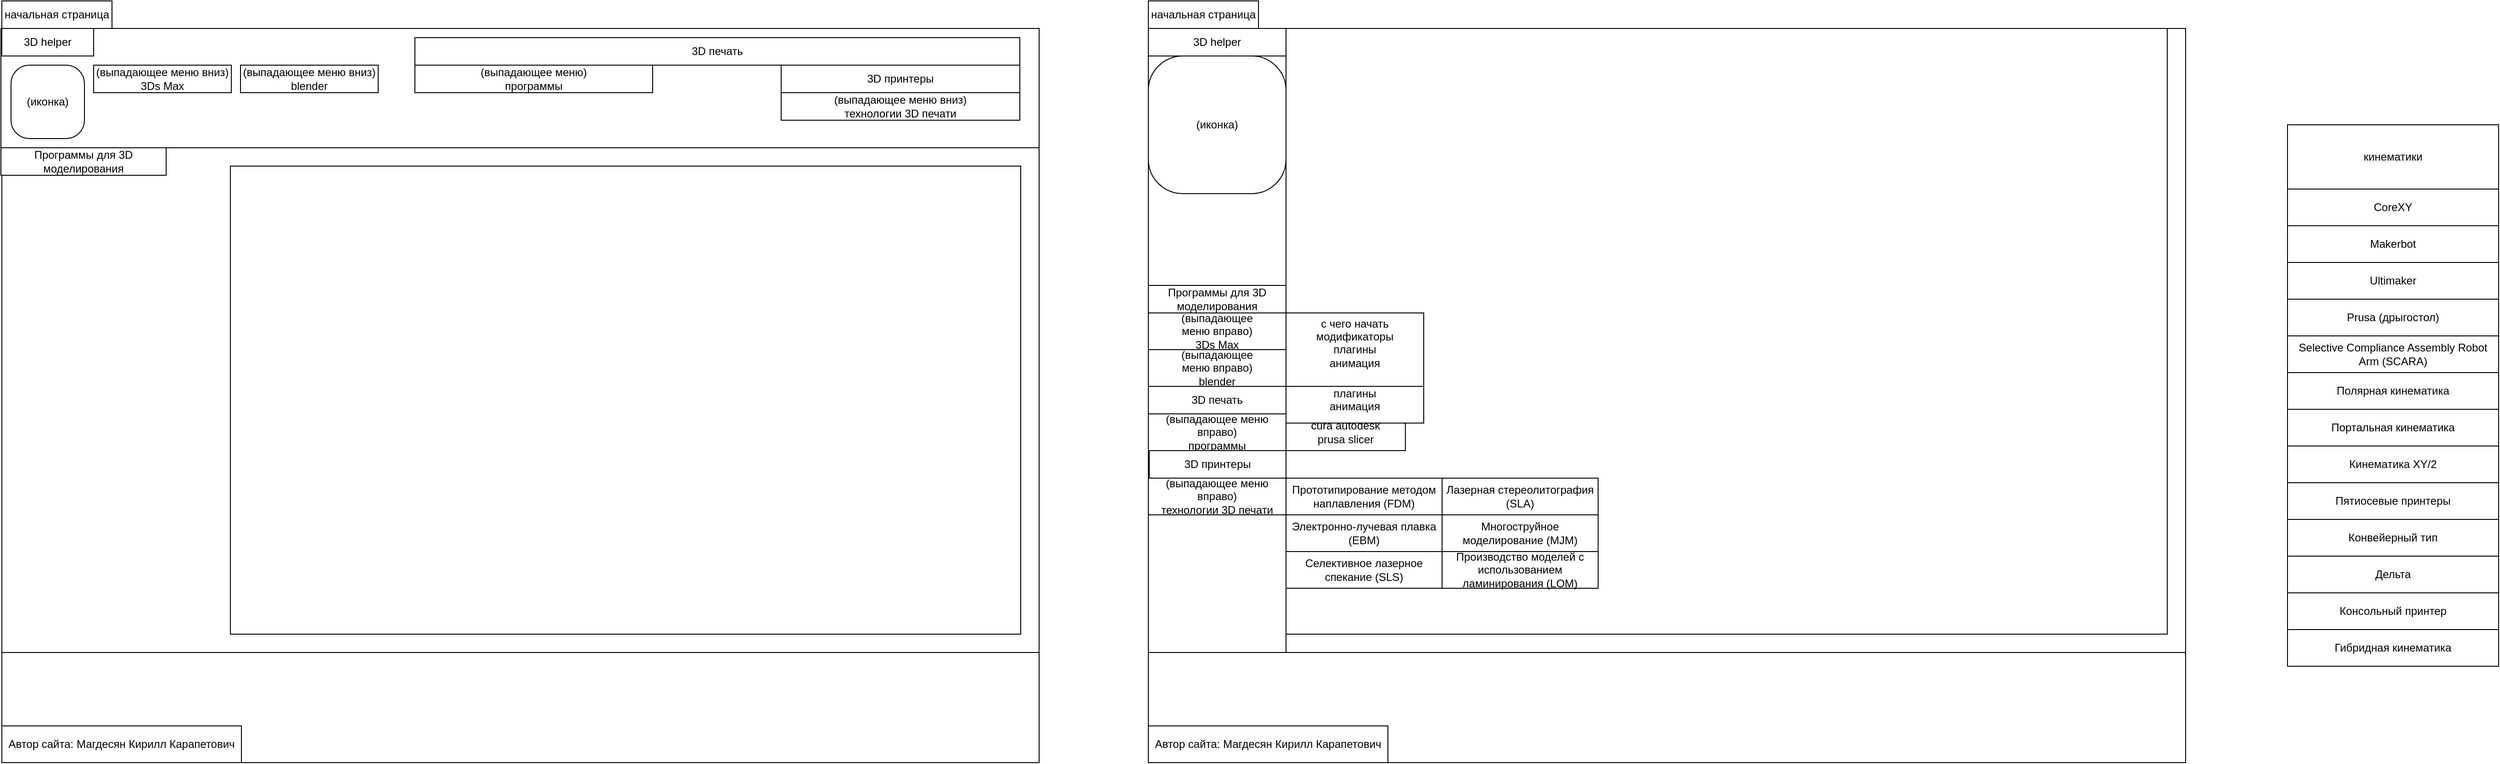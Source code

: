 <mxfile version="24.8.0">
  <diagram name="Страница — 1" id="SsfZILD-BAdxKaIAcmjQ">
    <mxGraphModel dx="2844" dy="1397" grid="1" gridSize="10" guides="1" tooltips="1" connect="1" arrows="1" fold="1" page="1" pageScale="1" pageWidth="827" pageHeight="1169" math="0" shadow="0">
      <root>
        <mxCell id="0" />
        <mxCell id="1" parent="0" />
        <mxCell id="9ankYJwI3CIyJwFgM97E-1" value="" style="rounded=0;whiteSpace=wrap;html=1;" parent="1" vertex="1">
          <mxGeometry y="30" width="1130" height="800" as="geometry" />
        </mxCell>
        <mxCell id="9ankYJwI3CIyJwFgM97E-48" value="" style="rounded=0;whiteSpace=wrap;html=1;" parent="1" vertex="1">
          <mxGeometry x="150" y="30" width="960" height="660" as="geometry" />
        </mxCell>
        <mxCell id="9ankYJwI3CIyJwFgM97E-10" value="начальная страница" style="rounded=0;whiteSpace=wrap;html=1;" parent="1" vertex="1">
          <mxGeometry width="120" height="30" as="geometry" />
        </mxCell>
        <mxCell id="9ankYJwI3CIyJwFgM97E-16" value="cura autodesk&lt;div&gt;prusa slicer&lt;br&gt;&lt;/div&gt;" style="rounded=0;whiteSpace=wrap;html=1;" parent="1" vertex="1">
          <mxGeometry x="150" y="450" width="130" height="40" as="geometry" />
        </mxCell>
        <mxCell id="9ankYJwI3CIyJwFgM97E-21" value="&lt;div&gt;&lt;span style=&quot;background-color: initial;&quot;&gt;Многоструйное моделирование (MJM)&lt;/span&gt;&lt;br&gt;&lt;/div&gt;" style="rounded=0;whiteSpace=wrap;html=1;" parent="1" vertex="1">
          <mxGeometry x="320" y="560" width="170" height="40" as="geometry" />
        </mxCell>
        <mxCell id="9ankYJwI3CIyJwFgM97E-22" value="&lt;div&gt;&lt;span style=&quot;background-color: initial;&quot;&gt;Прототипирование методом наплавления (FDM)&lt;/span&gt;&lt;br&gt;&lt;/div&gt;" style="rounded=0;whiteSpace=wrap;html=1;" parent="1" vertex="1">
          <mxGeometry x="150" y="520" width="170" height="40" as="geometry" />
        </mxCell>
        <mxCell id="9ankYJwI3CIyJwFgM97E-23" value="&lt;div&gt;&lt;span style=&quot;background-color: initial;&quot;&gt;Лазерная стереолитография (SLA)&lt;/span&gt;&lt;br&gt;&lt;/div&gt;" style="rounded=0;whiteSpace=wrap;html=1;" parent="1" vertex="1">
          <mxGeometry x="320" y="520" width="170" height="40" as="geometry" />
        </mxCell>
        <mxCell id="9ankYJwI3CIyJwFgM97E-24" value="&lt;div&gt;&lt;span style=&quot;background-color: initial;&quot;&gt;Селективное лазерное спекание (SLS)&lt;/span&gt;&lt;br&gt;&lt;/div&gt;" style="rounded=0;whiteSpace=wrap;html=1;" parent="1" vertex="1">
          <mxGeometry x="150" y="600" width="170" height="40" as="geometry" />
        </mxCell>
        <mxCell id="9ankYJwI3CIyJwFgM97E-25" value="&lt;div&gt;&lt;span style=&quot;background-color: initial;&quot;&gt;Электронно-лучевая плавка (EBM)&lt;/span&gt;&lt;br&gt;&lt;/div&gt;" style="rounded=0;whiteSpace=wrap;html=1;" parent="1" vertex="1">
          <mxGeometry x="150" y="560" width="170" height="40" as="geometry" />
        </mxCell>
        <mxCell id="9ankYJwI3CIyJwFgM97E-26" value="&lt;div&gt;&lt;span style=&quot;background-color: initial;&quot;&gt;Производство моделей с использованием ламинирования (LOM)&lt;/span&gt;&lt;br&gt;&lt;/div&gt;" style="rounded=0;whiteSpace=wrap;html=1;" parent="1" vertex="1">
          <mxGeometry x="320" y="600" width="170" height="40" as="geometry" />
        </mxCell>
        <mxCell id="9ankYJwI3CIyJwFgM97E-29" value="кинематики" style="rounded=0;whiteSpace=wrap;html=1;" parent="1" vertex="1">
          <mxGeometry x="1241" y="135" width="230" height="70" as="geometry" />
        </mxCell>
        <mxCell id="9ankYJwI3CIyJwFgM97E-30" value="CoreXY" style="rounded=0;whiteSpace=wrap;html=1;" parent="1" vertex="1">
          <mxGeometry x="1241" y="205" width="230" height="40" as="geometry" />
        </mxCell>
        <mxCell id="9ankYJwI3CIyJwFgM97E-31" value="Дельта" style="rounded=0;whiteSpace=wrap;html=1;" parent="1" vertex="1">
          <mxGeometry x="1241" y="605" width="230" height="40" as="geometry" />
        </mxCell>
        <mxCell id="9ankYJwI3CIyJwFgM97E-32" value="Makerbot" style="rounded=0;whiteSpace=wrap;html=1;" parent="1" vertex="1">
          <mxGeometry x="1241" y="245" width="230" height="40" as="geometry" />
        </mxCell>
        <mxCell id="9ankYJwI3CIyJwFgM97E-33" value="Ultimaker" style="rounded=0;whiteSpace=wrap;html=1;" parent="1" vertex="1">
          <mxGeometry x="1241" y="285" width="230" height="40" as="geometry" />
        </mxCell>
        <mxCell id="9ankYJwI3CIyJwFgM97E-34" value="Selective Compliance Assembly Robot Arm (SCARA)" style="rounded=0;whiteSpace=wrap;html=1;" parent="1" vertex="1">
          <mxGeometry x="1241" y="365" width="230" height="40" as="geometry" />
        </mxCell>
        <mxCell id="9ankYJwI3CIyJwFgM97E-35" value="Полярная кинематика" style="rounded=0;whiteSpace=wrap;html=1;" parent="1" vertex="1">
          <mxGeometry x="1241" y="405" width="230" height="40" as="geometry" />
        </mxCell>
        <mxCell id="9ankYJwI3CIyJwFgM97E-36" value="Портальная кинематика" style="rounded=0;whiteSpace=wrap;html=1;" parent="1" vertex="1">
          <mxGeometry x="1241" y="445" width="230" height="40" as="geometry" />
        </mxCell>
        <mxCell id="9ankYJwI3CIyJwFgM97E-37" value="Гибридная кинематика" style="rounded=0;whiteSpace=wrap;html=1;" parent="1" vertex="1">
          <mxGeometry x="1241" y="685" width="230" height="40" as="geometry" />
        </mxCell>
        <mxCell id="9ankYJwI3CIyJwFgM97E-38" value="Кинематика XY/2" style="rounded=0;whiteSpace=wrap;html=1;" parent="1" vertex="1">
          <mxGeometry x="1241" y="485" width="230" height="40" as="geometry" />
        </mxCell>
        <mxCell id="9ankYJwI3CIyJwFgM97E-40" value="Пятиосевые принтеры" style="rounded=0;whiteSpace=wrap;html=1;" parent="1" vertex="1">
          <mxGeometry x="1241" y="525" width="230" height="40" as="geometry" />
        </mxCell>
        <mxCell id="9ankYJwI3CIyJwFgM97E-41" value="Конвейерный тип" style="rounded=0;whiteSpace=wrap;html=1;" parent="1" vertex="1">
          <mxGeometry x="1241" y="565" width="230" height="40" as="geometry" />
        </mxCell>
        <mxCell id="9ankYJwI3CIyJwFgM97E-42" value="Prusa (дрыгостол)" style="rounded=0;whiteSpace=wrap;html=1;" parent="1" vertex="1">
          <mxGeometry x="1241" y="325" width="230" height="40" as="geometry" />
        </mxCell>
        <mxCell id="9ankYJwI3CIyJwFgM97E-43" value="Консольный принтер" style="rounded=0;whiteSpace=wrap;html=1;" parent="1" vertex="1">
          <mxGeometry x="1241" y="645" width="230" height="40" as="geometry" />
        </mxCell>
        <mxCell id="9ankYJwI3CIyJwFgM97E-44" value="" style="rounded=0;whiteSpace=wrap;html=1;" parent="1" vertex="1">
          <mxGeometry y="710" width="1130" height="120" as="geometry" />
        </mxCell>
        <mxCell id="9ankYJwI3CIyJwFgM97E-47" value="Автор сайта: Магдесян Кирилл Карапетович" style="rounded=0;whiteSpace=wrap;html=1;" parent="1" vertex="1">
          <mxGeometry y="790" width="261" height="40" as="geometry" />
        </mxCell>
        <mxCell id="9ankYJwI3CIyJwFgM97E-53" value="" style="rounded=0;whiteSpace=wrap;html=1;" parent="1" vertex="1">
          <mxGeometry x="-1249" y="30" width="1130" height="800" as="geometry" />
        </mxCell>
        <mxCell id="9ankYJwI3CIyJwFgM97E-54" value="" style="rounded=0;whiteSpace=wrap;html=1;" parent="1" vertex="1">
          <mxGeometry x="-1000" y="180" width="861" height="510" as="geometry" />
        </mxCell>
        <mxCell id="9ankYJwI3CIyJwFgM97E-55" value="" style="rounded=0;whiteSpace=wrap;html=1;" parent="1" vertex="1">
          <mxGeometry x="-1250" y="30" width="1131" height="130" as="geometry" />
        </mxCell>
        <mxCell id="9ankYJwI3CIyJwFgM97E-56" value="(иконка)" style="rounded=1;whiteSpace=wrap;html=1;direction=south;arcSize=25;" parent="1" vertex="1">
          <mxGeometry x="-1239" y="70" width="80" height="80" as="geometry" />
        </mxCell>
        <mxCell id="9ankYJwI3CIyJwFgM97E-57" value="&lt;div&gt;&lt;span style=&quot;background-color: initial;&quot;&gt;(выпадающее меню&lt;/span&gt;&lt;span style=&quot;background-color: initial;&quot;&gt;&amp;nbsp;&lt;/span&gt;&lt;span style=&quot;background-color: initial;&quot;&gt;вниз&lt;/span&gt;&lt;span style=&quot;background-color: initial;&quot;&gt;)&lt;/span&gt;&lt;/div&gt;&lt;div&gt;3Ds Max&lt;/div&gt;" style="rounded=0;whiteSpace=wrap;html=1;" parent="1" vertex="1">
          <mxGeometry x="-1149" y="70" width="150" height="30" as="geometry" />
        </mxCell>
        <mxCell id="9ankYJwI3CIyJwFgM97E-58" value="Программы для 3D моделирования" style="rounded=0;whiteSpace=wrap;html=1;" parent="1" vertex="1">
          <mxGeometry x="-1250" y="160" width="180" height="30" as="geometry" />
        </mxCell>
        <mxCell id="9ankYJwI3CIyJwFgM97E-60" value="начальная страница" style="rounded=0;whiteSpace=wrap;html=1;" parent="1" vertex="1">
          <mxGeometry x="-1249" width="120" height="30" as="geometry" />
        </mxCell>
        <mxCell id="9ankYJwI3CIyJwFgM97E-62" value="&lt;div&gt;&lt;span style=&quot;background-color: initial;&quot;&gt;(выпадающее меню&lt;/span&gt;&lt;span style=&quot;background-color: initial;&quot;&gt;&amp;nbsp;&lt;/span&gt;&lt;span style=&quot;background-color: initial;&quot;&gt;вниз&lt;/span&gt;&lt;span style=&quot;background-color: initial;&quot;&gt;)&lt;/span&gt;&lt;/div&gt;&lt;div&gt;blender&lt;/div&gt;" style="rounded=0;whiteSpace=wrap;html=1;" parent="1" vertex="1">
          <mxGeometry x="-989" y="70" width="150" height="30" as="geometry" />
        </mxCell>
        <mxCell id="9ankYJwI3CIyJwFgM97E-64" value="3D печать" style="rounded=0;whiteSpace=wrap;html=1;" parent="1" vertex="1">
          <mxGeometry x="-799" y="40" width="659" height="30" as="geometry" />
        </mxCell>
        <mxCell id="9ankYJwI3CIyJwFgM97E-65" value="&lt;div&gt;(выпадающее меню)&lt;span style=&quot;background-color: initial;&quot;&gt;&lt;br&gt;&lt;/span&gt;&lt;/div&gt;&lt;div&gt;&lt;span style=&quot;background-color: initial;&quot;&gt;программы&lt;/span&gt;&lt;br&gt;&lt;/div&gt;" style="rounded=0;whiteSpace=wrap;html=1;" parent="1" vertex="1">
          <mxGeometry x="-799" y="70" width="259" height="30" as="geometry" />
        </mxCell>
        <mxCell id="9ankYJwI3CIyJwFgM97E-67" value="&lt;div&gt;&lt;span style=&quot;background-color: initial;&quot;&gt;3D принтеры&lt;/span&gt;&lt;br&gt;&lt;/div&gt;" style="rounded=0;whiteSpace=wrap;html=1;" parent="1" vertex="1">
          <mxGeometry x="-400" y="70" width="260" height="30" as="geometry" />
        </mxCell>
        <mxCell id="9ankYJwI3CIyJwFgM97E-68" value="&lt;div&gt;(выпадающее меню вниз)&lt;span style=&quot;background-color: initial;&quot;&gt;&lt;br&gt;&lt;/span&gt;&lt;/div&gt;&lt;div&gt;&lt;span style=&quot;background-color: initial;&quot;&gt;технологии 3D печати&lt;/span&gt;&lt;/div&gt;" style="rounded=0;whiteSpace=wrap;html=1;" parent="1" vertex="1">
          <mxGeometry x="-400" y="100" width="260" height="30" as="geometry" />
        </mxCell>
        <mxCell id="9ankYJwI3CIyJwFgM97E-90" value="" style="rounded=0;whiteSpace=wrap;html=1;" parent="1" vertex="1">
          <mxGeometry x="-1249" y="710" width="1130" height="120" as="geometry" />
        </mxCell>
        <mxCell id="9ankYJwI3CIyJwFgM97E-91" value="3D helper" style="rounded=0;whiteSpace=wrap;html=1;" parent="1" vertex="1">
          <mxGeometry x="-1249" y="30" width="100" height="30" as="geometry" />
        </mxCell>
        <mxCell id="9ankYJwI3CIyJwFgM97E-92" value="Автор сайта: Магдесян Кирилл Карапетович" style="rounded=0;whiteSpace=wrap;html=1;" parent="1" vertex="1">
          <mxGeometry x="-1249" y="790" width="261" height="40" as="geometry" />
        </mxCell>
        <mxCell id="HS7s4-bP32yvNJQ-ZWB6-2" value="" style="rounded=0;whiteSpace=wrap;html=1;" parent="1" vertex="1">
          <mxGeometry y="30" width="150" height="680" as="geometry" />
        </mxCell>
        <mxCell id="9ankYJwI3CIyJwFgM97E-7" value="Программы для 3D моделирования" style="rounded=0;whiteSpace=wrap;html=1;" parent="1" vertex="1">
          <mxGeometry y="310" width="150" height="30" as="geometry" />
        </mxCell>
        <mxCell id="9ankYJwI3CIyJwFgM97E-6" value="&lt;div&gt;&lt;span style=&quot;background-color: initial;&quot;&gt;(выпадающее меню&lt;/span&gt;&lt;span style=&quot;background-color: initial;&quot;&gt;&amp;nbsp;&lt;/span&gt;&lt;span style=&quot;background-color: initial;&quot;&gt;вправо&lt;/span&gt;&lt;span style=&quot;background-color: initial;&quot;&gt;)&lt;/span&gt;&lt;/div&gt;&lt;div&gt;3Ds Max&lt;/div&gt;" style="rounded=0;whiteSpace=wrap;html=1;" parent="1" vertex="1">
          <mxGeometry y="340" width="150" height="40" as="geometry" />
        </mxCell>
        <mxCell id="9ankYJwI3CIyJwFgM97E-8" value="&lt;div&gt;с чего начать&lt;/div&gt;модификаторы&lt;div&gt;плагины&lt;/div&gt;&lt;div&gt;анимация&lt;/div&gt;" style="rounded=0;whiteSpace=wrap;html=1;" parent="1" vertex="1">
          <mxGeometry x="150" y="380" width="150" height="80" as="geometry" />
        </mxCell>
        <mxCell id="9ankYJwI3CIyJwFgM97E-12" value="&lt;div&gt;&lt;span style=&quot;background-color: initial;&quot;&gt;(выпадающее меню&lt;/span&gt;&lt;span style=&quot;background-color: initial;&quot;&gt;&amp;nbsp;&lt;/span&gt;&lt;span style=&quot;background-color: initial;&quot;&gt;вправо&lt;/span&gt;&lt;span style=&quot;background-color: initial;&quot;&gt;)&lt;/span&gt;&lt;/div&gt;&lt;div&gt;blender&lt;/div&gt;" style="rounded=0;whiteSpace=wrap;html=1;" parent="1" vertex="1">
          <mxGeometry y="380" width="150" height="40" as="geometry" />
        </mxCell>
        <mxCell id="9ankYJwI3CIyJwFgM97E-13" value="&lt;div&gt;с чего начать&lt;/div&gt;модификаторы&lt;div&gt;плагины&lt;/div&gt;&lt;div&gt;анимация&lt;/div&gt;&lt;div&gt;&lt;br&gt;&lt;/div&gt;" style="rounded=0;whiteSpace=wrap;html=1;" parent="1" vertex="1">
          <mxGeometry x="150" y="340" width="150" height="80" as="geometry" />
        </mxCell>
        <mxCell id="9ankYJwI3CIyJwFgM97E-3" value="(иконка)" style="rounded=1;whiteSpace=wrap;html=1;direction=south;arcSize=25;" parent="1" vertex="1">
          <mxGeometry y="60" width="150" height="150" as="geometry" />
        </mxCell>
        <mxCell id="9ankYJwI3CIyJwFgM97E-46" value="3D helper" style="rounded=0;whiteSpace=wrap;html=1;" parent="1" vertex="1">
          <mxGeometry y="30" width="150" height="30" as="geometry" />
        </mxCell>
        <mxCell id="9ankYJwI3CIyJwFgM97E-14" value="3D печать" style="rounded=0;whiteSpace=wrap;html=1;" parent="1" vertex="1">
          <mxGeometry y="420" width="150" height="30" as="geometry" />
        </mxCell>
        <mxCell id="9ankYJwI3CIyJwFgM97E-15" value="&lt;div&gt;(выпадающее меню вправо)&lt;span style=&quot;background-color: initial;&quot;&gt;&lt;br&gt;&lt;/span&gt;&lt;/div&gt;&lt;div&gt;&lt;span style=&quot;background-color: initial;&quot;&gt;программы&lt;/span&gt;&lt;br&gt;&lt;/div&gt;" style="rounded=0;whiteSpace=wrap;html=1;" parent="1" vertex="1">
          <mxGeometry y="450" width="150" height="40" as="geometry" />
        </mxCell>
        <mxCell id="9ankYJwI3CIyJwFgM97E-17" value="&lt;div&gt;&lt;span style=&quot;background-color: initial;&quot;&gt;3D принтеры&lt;/span&gt;&lt;br&gt;&lt;/div&gt;" style="rounded=0;whiteSpace=wrap;html=1;" parent="1" vertex="1">
          <mxGeometry x="1" y="490" width="149" height="30" as="geometry" />
        </mxCell>
        <mxCell id="9ankYJwI3CIyJwFgM97E-18" value="&lt;div&gt;(выпадающее меню вправо)&lt;span style=&quot;background-color: initial;&quot;&gt;&lt;br&gt;&lt;/span&gt;&lt;/div&gt;&lt;div&gt;&lt;span style=&quot;background-color: initial;&quot;&gt;технологии 3D печати&lt;/span&gt;&lt;/div&gt;" style="rounded=0;whiteSpace=wrap;html=1;" parent="1" vertex="1">
          <mxGeometry y="520" width="150" height="40" as="geometry" />
        </mxCell>
      </root>
    </mxGraphModel>
  </diagram>
</mxfile>
